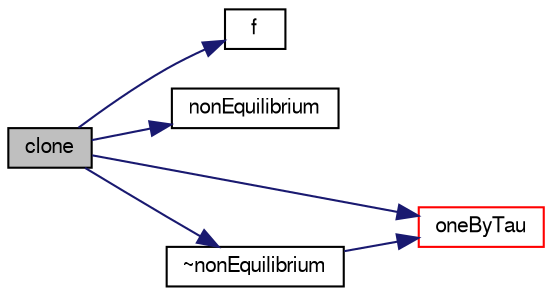 digraph "clone"
{
  bgcolor="transparent";
  edge [fontname="FreeSans",fontsize="10",labelfontname="FreeSans",labelfontsize="10"];
  node [fontname="FreeSans",fontsize="10",shape=record];
  rankdir="LR";
  Node18 [label="clone",height=0.2,width=0.4,color="black", fillcolor="grey75", style="filled", fontcolor="black"];
  Node18 -> Node19 [color="midnightblue",fontsize="10",style="solid",fontname="FreeSans"];
  Node19 [label="f",height=0.2,width=0.4,color="black",URL="$a17900.html#a888be93833ac7a23170555c69c690288"];
  Node18 -> Node20 [color="midnightblue",fontsize="10",style="solid",fontname="FreeSans"];
  Node20 [label="nonEquilibrium",height=0.2,width=0.4,color="black",URL="$a24286.html#aa9242412d5e871149a5d9ee348022af8",tooltip="Constructors. "];
  Node18 -> Node21 [color="midnightblue",fontsize="10",style="solid",fontname="FreeSans"];
  Node21 [label="oneByTau",height=0.2,width=0.4,color="red",URL="$a24286.html#a19b7db89d9d44e2a7820ce8692c7a1f1",tooltip="Member Functions. "];
  Node18 -> Node29 [color="midnightblue",fontsize="10",style="solid",fontname="FreeSans"];
  Node29 [label="~nonEquilibrium",height=0.2,width=0.4,color="black",URL="$a24286.html#a388bf5d180f8b127c0dba416bae03a29",tooltip="Destructor. "];
  Node29 -> Node21 [color="midnightblue",fontsize="10",style="solid",fontname="FreeSans"];
}
